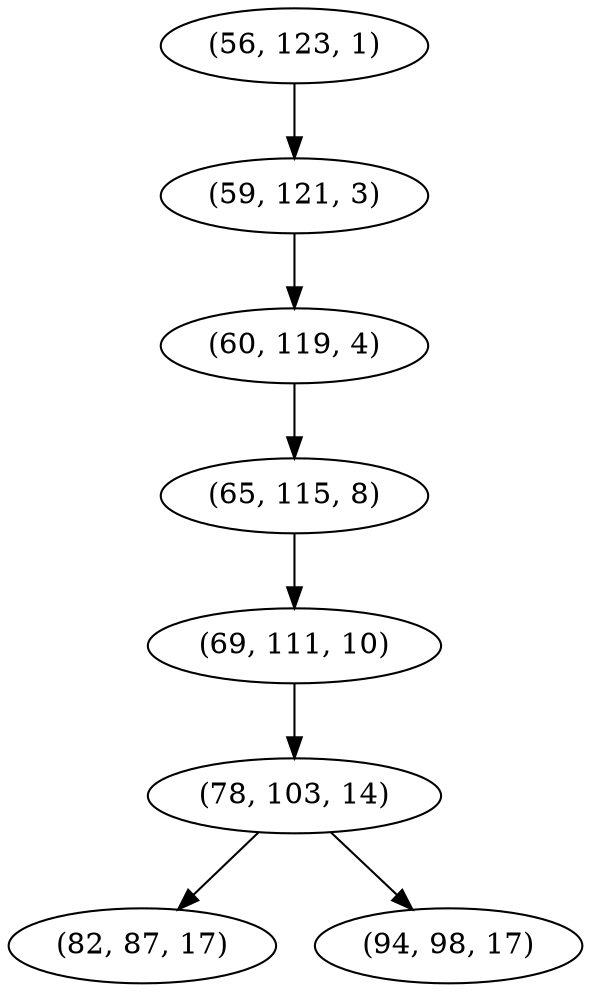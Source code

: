 digraph tree {
    "(56, 123, 1)";
    "(59, 121, 3)";
    "(60, 119, 4)";
    "(65, 115, 8)";
    "(69, 111, 10)";
    "(78, 103, 14)";
    "(82, 87, 17)";
    "(94, 98, 17)";
    "(56, 123, 1)" -> "(59, 121, 3)";
    "(59, 121, 3)" -> "(60, 119, 4)";
    "(60, 119, 4)" -> "(65, 115, 8)";
    "(65, 115, 8)" -> "(69, 111, 10)";
    "(69, 111, 10)" -> "(78, 103, 14)";
    "(78, 103, 14)" -> "(82, 87, 17)";
    "(78, 103, 14)" -> "(94, 98, 17)";
}
